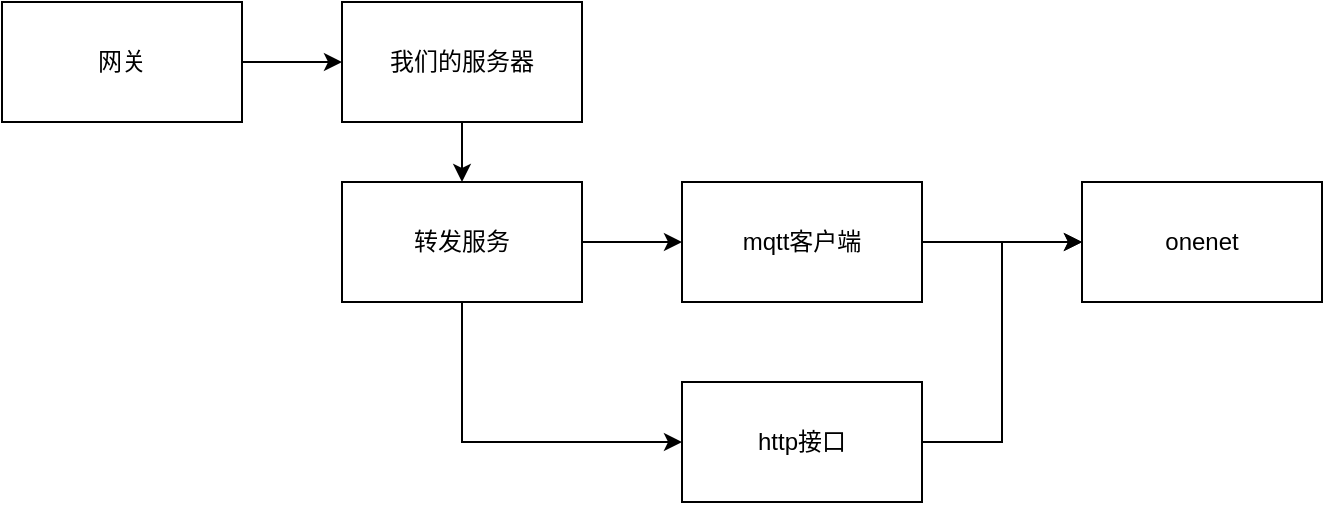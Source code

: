 <mxfile version="12.7.1" type="github"><diagram id="ncSs7z5phfDMAt-uOD02" name="Page-1"><mxGraphModel dx="946" dy="499" grid="1" gridSize="10" guides="1" tooltips="1" connect="1" arrows="1" fold="1" page="1" pageScale="1" pageWidth="827" pageHeight="1169" math="0" shadow="0"><root><mxCell id="0"/><mxCell id="1" parent="0"/><mxCell id="xkEjaDcD0Njcwh-GYiEZ-7" style="edgeStyle=orthogonalEdgeStyle;rounded=0;orthogonalLoop=1;jettySize=auto;html=1;exitX=0.5;exitY=1;exitDx=0;exitDy=0;entryX=0.5;entryY=0;entryDx=0;entryDy=0;" parent="1" source="xkEjaDcD0Njcwh-GYiEZ-1" target="xkEjaDcD0Njcwh-GYiEZ-5" edge="1"><mxGeometry relative="1" as="geometry"/></mxCell><mxCell id="xkEjaDcD0Njcwh-GYiEZ-1" value="我们的服务器" style="rounded=0;whiteSpace=wrap;html=1;" parent="1" vertex="1"><mxGeometry x="240" y="170" width="120" height="60" as="geometry"/></mxCell><mxCell id="xkEjaDcD0Njcwh-GYiEZ-4" style="edgeStyle=orthogonalEdgeStyle;rounded=0;orthogonalLoop=1;jettySize=auto;html=1;exitX=1;exitY=0.5;exitDx=0;exitDy=0;" parent="1" source="xkEjaDcD0Njcwh-GYiEZ-2" target="xkEjaDcD0Njcwh-GYiEZ-1" edge="1"><mxGeometry relative="1" as="geometry"/></mxCell><mxCell id="xkEjaDcD0Njcwh-GYiEZ-2" value="网关" style="rounded=0;whiteSpace=wrap;html=1;" parent="1" vertex="1"><mxGeometry x="70" y="170" width="120" height="60" as="geometry"/></mxCell><mxCell id="xkEjaDcD0Njcwh-GYiEZ-9" style="edgeStyle=orthogonalEdgeStyle;rounded=0;orthogonalLoop=1;jettySize=auto;html=1;exitX=1;exitY=0.5;exitDx=0;exitDy=0;entryX=0;entryY=0.5;entryDx=0;entryDy=0;" parent="1" source="xkEjaDcD0Njcwh-GYiEZ-5" target="xkEjaDcD0Njcwh-GYiEZ-8" edge="1"><mxGeometry relative="1" as="geometry"/></mxCell><mxCell id="xkEjaDcD0Njcwh-GYiEZ-13" style="edgeStyle=orthogonalEdgeStyle;rounded=0;orthogonalLoop=1;jettySize=auto;html=1;exitX=0.5;exitY=1;exitDx=0;exitDy=0;entryX=0;entryY=0.5;entryDx=0;entryDy=0;" parent="1" source="xkEjaDcD0Njcwh-GYiEZ-5" target="xkEjaDcD0Njcwh-GYiEZ-12" edge="1"><mxGeometry relative="1" as="geometry"/></mxCell><mxCell id="xkEjaDcD0Njcwh-GYiEZ-5" value="转发服务" style="rounded=0;whiteSpace=wrap;html=1;" parent="1" vertex="1"><mxGeometry x="240" y="260" width="120" height="60" as="geometry"/></mxCell><mxCell id="xkEjaDcD0Njcwh-GYiEZ-11" style="edgeStyle=orthogonalEdgeStyle;rounded=0;orthogonalLoop=1;jettySize=auto;html=1;exitX=1;exitY=0.5;exitDx=0;exitDy=0;" parent="1" source="xkEjaDcD0Njcwh-GYiEZ-8" target="xkEjaDcD0Njcwh-GYiEZ-10" edge="1"><mxGeometry relative="1" as="geometry"/></mxCell><mxCell id="xkEjaDcD0Njcwh-GYiEZ-8" value="mqtt客户端" style="rounded=0;whiteSpace=wrap;html=1;" parent="1" vertex="1"><mxGeometry x="410" y="260" width="120" height="60" as="geometry"/></mxCell><mxCell id="xkEjaDcD0Njcwh-GYiEZ-10" value="onenet" style="rounded=0;whiteSpace=wrap;html=1;" parent="1" vertex="1"><mxGeometry x="610" y="260" width="120" height="60" as="geometry"/></mxCell><mxCell id="xkEjaDcD0Njcwh-GYiEZ-14" style="edgeStyle=orthogonalEdgeStyle;rounded=0;orthogonalLoop=1;jettySize=auto;html=1;exitX=1;exitY=0.5;exitDx=0;exitDy=0;entryX=0;entryY=0.5;entryDx=0;entryDy=0;" parent="1" source="xkEjaDcD0Njcwh-GYiEZ-12" target="xkEjaDcD0Njcwh-GYiEZ-10" edge="1"><mxGeometry relative="1" as="geometry"/></mxCell><mxCell id="xkEjaDcD0Njcwh-GYiEZ-12" value="http接口" style="rounded=0;whiteSpace=wrap;html=1;" parent="1" vertex="1"><mxGeometry x="410" y="360" width="120" height="60" as="geometry"/></mxCell></root></mxGraphModel></diagram></mxfile>